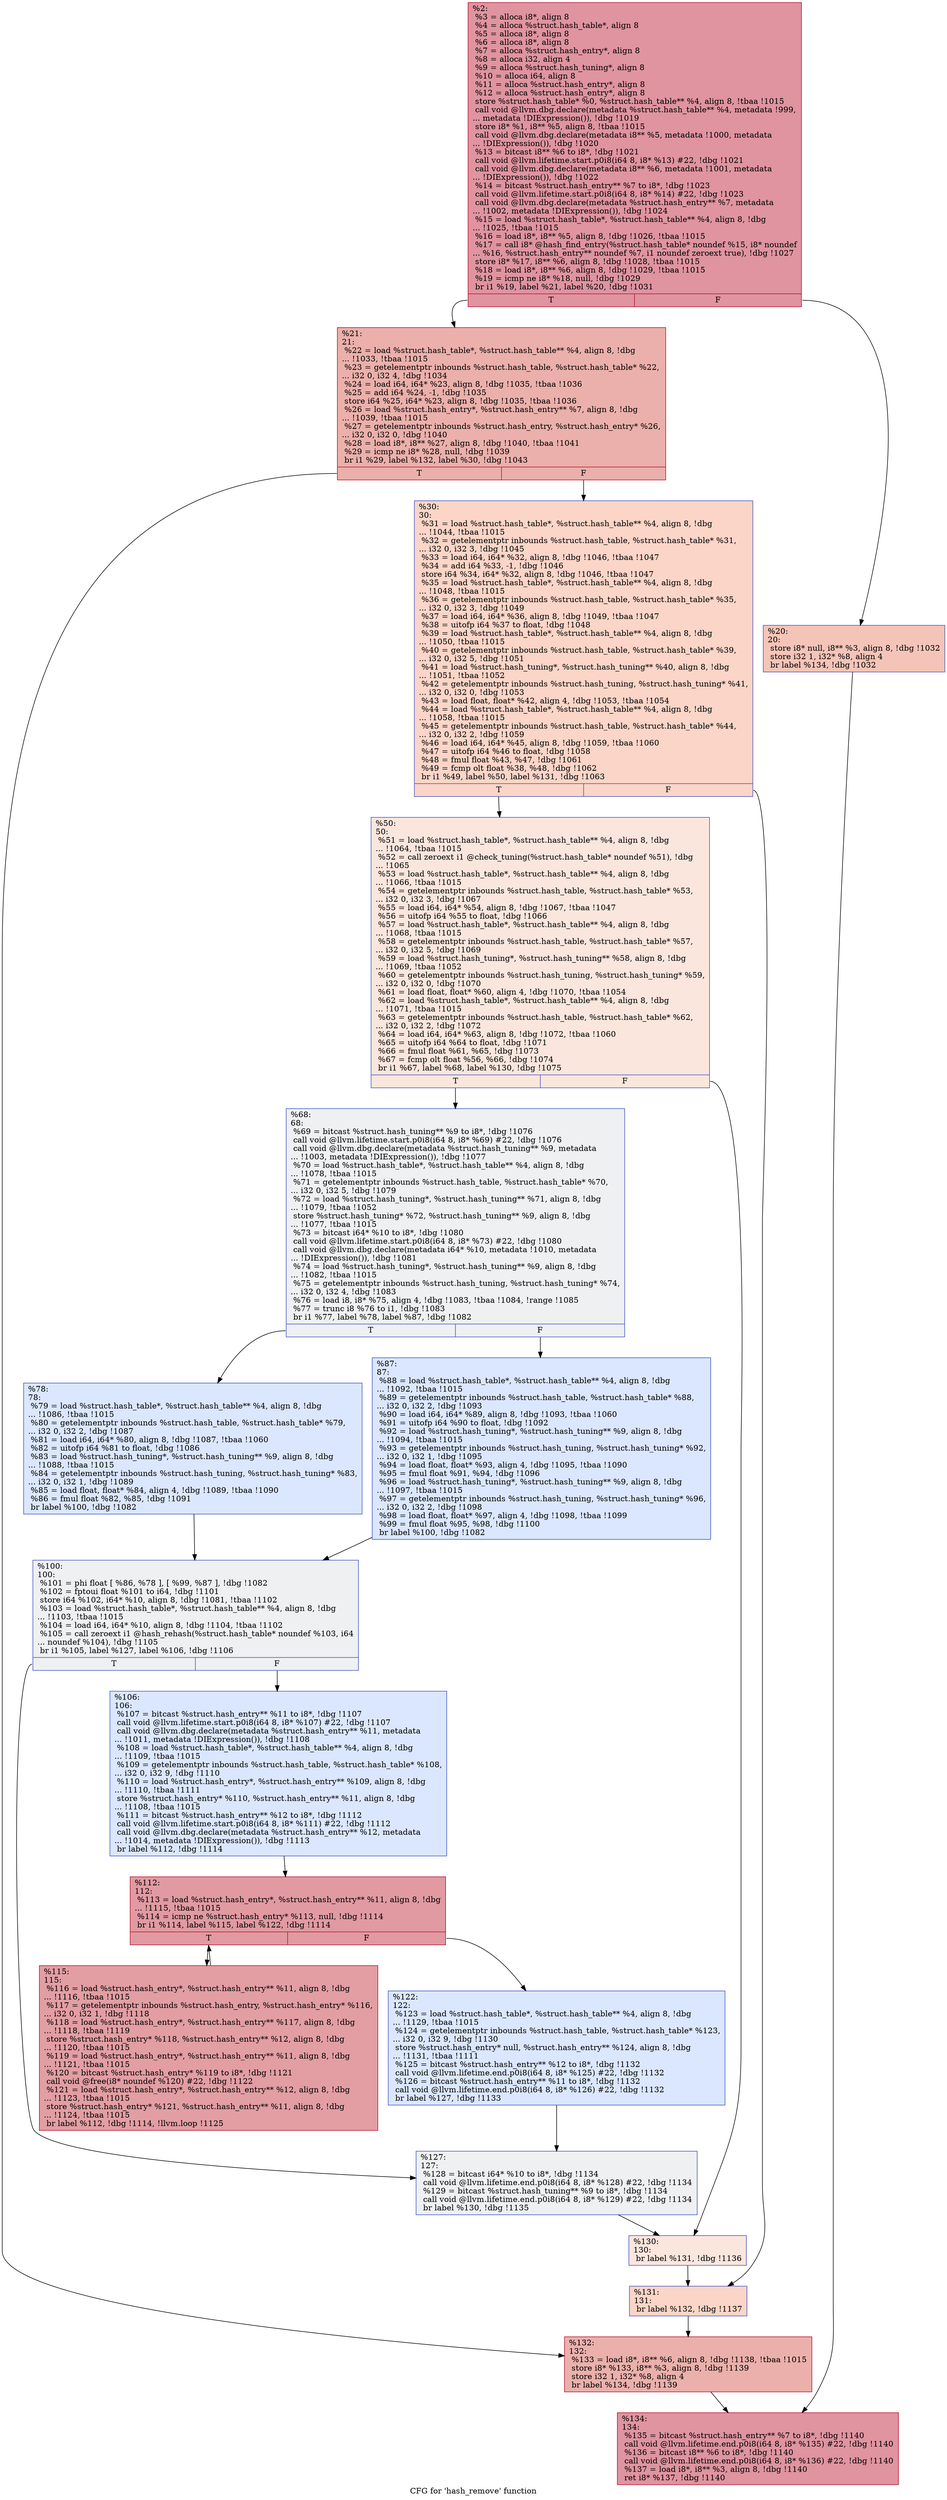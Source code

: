 digraph "CFG for 'hash_remove' function" {
	label="CFG for 'hash_remove' function";

	Node0x22b16b0 [shape=record,color="#b70d28ff", style=filled, fillcolor="#b70d2870",label="{%2:\l  %3 = alloca i8*, align 8\l  %4 = alloca %struct.hash_table*, align 8\l  %5 = alloca i8*, align 8\l  %6 = alloca i8*, align 8\l  %7 = alloca %struct.hash_entry*, align 8\l  %8 = alloca i32, align 4\l  %9 = alloca %struct.hash_tuning*, align 8\l  %10 = alloca i64, align 8\l  %11 = alloca %struct.hash_entry*, align 8\l  %12 = alloca %struct.hash_entry*, align 8\l  store %struct.hash_table* %0, %struct.hash_table** %4, align 8, !tbaa !1015\l  call void @llvm.dbg.declare(metadata %struct.hash_table** %4, metadata !999,\l... metadata !DIExpression()), !dbg !1019\l  store i8* %1, i8** %5, align 8, !tbaa !1015\l  call void @llvm.dbg.declare(metadata i8** %5, metadata !1000, metadata\l... !DIExpression()), !dbg !1020\l  %13 = bitcast i8** %6 to i8*, !dbg !1021\l  call void @llvm.lifetime.start.p0i8(i64 8, i8* %13) #22, !dbg !1021\l  call void @llvm.dbg.declare(metadata i8** %6, metadata !1001, metadata\l... !DIExpression()), !dbg !1022\l  %14 = bitcast %struct.hash_entry** %7 to i8*, !dbg !1023\l  call void @llvm.lifetime.start.p0i8(i64 8, i8* %14) #22, !dbg !1023\l  call void @llvm.dbg.declare(metadata %struct.hash_entry** %7, metadata\l... !1002, metadata !DIExpression()), !dbg !1024\l  %15 = load %struct.hash_table*, %struct.hash_table** %4, align 8, !dbg\l... !1025, !tbaa !1015\l  %16 = load i8*, i8** %5, align 8, !dbg !1026, !tbaa !1015\l  %17 = call i8* @hash_find_entry(%struct.hash_table* noundef %15, i8* noundef\l... %16, %struct.hash_entry** noundef %7, i1 noundef zeroext true), !dbg !1027\l  store i8* %17, i8** %6, align 8, !dbg !1028, !tbaa !1015\l  %18 = load i8*, i8** %6, align 8, !dbg !1029, !tbaa !1015\l  %19 = icmp ne i8* %18, null, !dbg !1029\l  br i1 %19, label %21, label %20, !dbg !1031\l|{<s0>T|<s1>F}}"];
	Node0x22b16b0:s0 -> Node0x22b17f0;
	Node0x22b16b0:s1 -> Node0x22b17a0;
	Node0x22b17a0 [shape=record,color="#3d50c3ff", style=filled, fillcolor="#e97a5f70",label="{%20:\l20:                                               \l  store i8* null, i8** %3, align 8, !dbg !1032\l  store i32 1, i32* %8, align 4\l  br label %134, !dbg !1032\l}"];
	Node0x22b17a0 -> Node0x22b1ca0;
	Node0x22b17f0 [shape=record,color="#b70d28ff", style=filled, fillcolor="#d24b4070",label="{%21:\l21:                                               \l  %22 = load %struct.hash_table*, %struct.hash_table** %4, align 8, !dbg\l... !1033, !tbaa !1015\l  %23 = getelementptr inbounds %struct.hash_table, %struct.hash_table* %22,\l... i32 0, i32 4, !dbg !1034\l  %24 = load i64, i64* %23, align 8, !dbg !1035, !tbaa !1036\l  %25 = add i64 %24, -1, !dbg !1035\l  store i64 %25, i64* %23, align 8, !dbg !1035, !tbaa !1036\l  %26 = load %struct.hash_entry*, %struct.hash_entry** %7, align 8, !dbg\l... !1039, !tbaa !1015\l  %27 = getelementptr inbounds %struct.hash_entry, %struct.hash_entry* %26,\l... i32 0, i32 0, !dbg !1040\l  %28 = load i8*, i8** %27, align 8, !dbg !1040, !tbaa !1041\l  %29 = icmp ne i8* %28, null, !dbg !1039\l  br i1 %29, label %132, label %30, !dbg !1043\l|{<s0>T|<s1>F}}"];
	Node0x22b17f0:s0 -> Node0x22b1c50;
	Node0x22b17f0:s1 -> Node0x22b1840;
	Node0x22b1840 [shape=record,color="#3d50c3ff", style=filled, fillcolor="#f5a08170",label="{%30:\l30:                                               \l  %31 = load %struct.hash_table*, %struct.hash_table** %4, align 8, !dbg\l... !1044, !tbaa !1015\l  %32 = getelementptr inbounds %struct.hash_table, %struct.hash_table* %31,\l... i32 0, i32 3, !dbg !1045\l  %33 = load i64, i64* %32, align 8, !dbg !1046, !tbaa !1047\l  %34 = add i64 %33, -1, !dbg !1046\l  store i64 %34, i64* %32, align 8, !dbg !1046, !tbaa !1047\l  %35 = load %struct.hash_table*, %struct.hash_table** %4, align 8, !dbg\l... !1048, !tbaa !1015\l  %36 = getelementptr inbounds %struct.hash_table, %struct.hash_table* %35,\l... i32 0, i32 3, !dbg !1049\l  %37 = load i64, i64* %36, align 8, !dbg !1049, !tbaa !1047\l  %38 = uitofp i64 %37 to float, !dbg !1048\l  %39 = load %struct.hash_table*, %struct.hash_table** %4, align 8, !dbg\l... !1050, !tbaa !1015\l  %40 = getelementptr inbounds %struct.hash_table, %struct.hash_table* %39,\l... i32 0, i32 5, !dbg !1051\l  %41 = load %struct.hash_tuning*, %struct.hash_tuning** %40, align 8, !dbg\l... !1051, !tbaa !1052\l  %42 = getelementptr inbounds %struct.hash_tuning, %struct.hash_tuning* %41,\l... i32 0, i32 0, !dbg !1053\l  %43 = load float, float* %42, align 4, !dbg !1053, !tbaa !1054\l  %44 = load %struct.hash_table*, %struct.hash_table** %4, align 8, !dbg\l... !1058, !tbaa !1015\l  %45 = getelementptr inbounds %struct.hash_table, %struct.hash_table* %44,\l... i32 0, i32 2, !dbg !1059\l  %46 = load i64, i64* %45, align 8, !dbg !1059, !tbaa !1060\l  %47 = uitofp i64 %46 to float, !dbg !1058\l  %48 = fmul float %43, %47, !dbg !1061\l  %49 = fcmp olt float %38, %48, !dbg !1062\l  br i1 %49, label %50, label %131, !dbg !1063\l|{<s0>T|<s1>F}}"];
	Node0x22b1840:s0 -> Node0x22b1890;
	Node0x22b1840:s1 -> Node0x22b1c00;
	Node0x22b1890 [shape=record,color="#3d50c3ff", style=filled, fillcolor="#f3c7b170",label="{%50:\l50:                                               \l  %51 = load %struct.hash_table*, %struct.hash_table** %4, align 8, !dbg\l... !1064, !tbaa !1015\l  %52 = call zeroext i1 @check_tuning(%struct.hash_table* noundef %51), !dbg\l... !1065\l  %53 = load %struct.hash_table*, %struct.hash_table** %4, align 8, !dbg\l... !1066, !tbaa !1015\l  %54 = getelementptr inbounds %struct.hash_table, %struct.hash_table* %53,\l... i32 0, i32 3, !dbg !1067\l  %55 = load i64, i64* %54, align 8, !dbg !1067, !tbaa !1047\l  %56 = uitofp i64 %55 to float, !dbg !1066\l  %57 = load %struct.hash_table*, %struct.hash_table** %4, align 8, !dbg\l... !1068, !tbaa !1015\l  %58 = getelementptr inbounds %struct.hash_table, %struct.hash_table* %57,\l... i32 0, i32 5, !dbg !1069\l  %59 = load %struct.hash_tuning*, %struct.hash_tuning** %58, align 8, !dbg\l... !1069, !tbaa !1052\l  %60 = getelementptr inbounds %struct.hash_tuning, %struct.hash_tuning* %59,\l... i32 0, i32 0, !dbg !1070\l  %61 = load float, float* %60, align 4, !dbg !1070, !tbaa !1054\l  %62 = load %struct.hash_table*, %struct.hash_table** %4, align 8, !dbg\l... !1071, !tbaa !1015\l  %63 = getelementptr inbounds %struct.hash_table, %struct.hash_table* %62,\l... i32 0, i32 2, !dbg !1072\l  %64 = load i64, i64* %63, align 8, !dbg !1072, !tbaa !1060\l  %65 = uitofp i64 %64 to float, !dbg !1071\l  %66 = fmul float %61, %65, !dbg !1073\l  %67 = fcmp olt float %56, %66, !dbg !1074\l  br i1 %67, label %68, label %130, !dbg !1075\l|{<s0>T|<s1>F}}"];
	Node0x22b1890:s0 -> Node0x22b18e0;
	Node0x22b1890:s1 -> Node0x22b1bb0;
	Node0x22b18e0 [shape=record,color="#3d50c3ff", style=filled, fillcolor="#d9dce170",label="{%68:\l68:                                               \l  %69 = bitcast %struct.hash_tuning** %9 to i8*, !dbg !1076\l  call void @llvm.lifetime.start.p0i8(i64 8, i8* %69) #22, !dbg !1076\l  call void @llvm.dbg.declare(metadata %struct.hash_tuning** %9, metadata\l... !1003, metadata !DIExpression()), !dbg !1077\l  %70 = load %struct.hash_table*, %struct.hash_table** %4, align 8, !dbg\l... !1078, !tbaa !1015\l  %71 = getelementptr inbounds %struct.hash_table, %struct.hash_table* %70,\l... i32 0, i32 5, !dbg !1079\l  %72 = load %struct.hash_tuning*, %struct.hash_tuning** %71, align 8, !dbg\l... !1079, !tbaa !1052\l  store %struct.hash_tuning* %72, %struct.hash_tuning** %9, align 8, !dbg\l... !1077, !tbaa !1015\l  %73 = bitcast i64* %10 to i8*, !dbg !1080\l  call void @llvm.lifetime.start.p0i8(i64 8, i8* %73) #22, !dbg !1080\l  call void @llvm.dbg.declare(metadata i64* %10, metadata !1010, metadata\l... !DIExpression()), !dbg !1081\l  %74 = load %struct.hash_tuning*, %struct.hash_tuning** %9, align 8, !dbg\l... !1082, !tbaa !1015\l  %75 = getelementptr inbounds %struct.hash_tuning, %struct.hash_tuning* %74,\l... i32 0, i32 4, !dbg !1083\l  %76 = load i8, i8* %75, align 4, !dbg !1083, !tbaa !1084, !range !1085\l  %77 = trunc i8 %76 to i1, !dbg !1083\l  br i1 %77, label %78, label %87, !dbg !1082\l|{<s0>T|<s1>F}}"];
	Node0x22b18e0:s0 -> Node0x22b1930;
	Node0x22b18e0:s1 -> Node0x22b1980;
	Node0x22b1930 [shape=record,color="#3d50c3ff", style=filled, fillcolor="#aec9fc70",label="{%78:\l78:                                               \l  %79 = load %struct.hash_table*, %struct.hash_table** %4, align 8, !dbg\l... !1086, !tbaa !1015\l  %80 = getelementptr inbounds %struct.hash_table, %struct.hash_table* %79,\l... i32 0, i32 2, !dbg !1087\l  %81 = load i64, i64* %80, align 8, !dbg !1087, !tbaa !1060\l  %82 = uitofp i64 %81 to float, !dbg !1086\l  %83 = load %struct.hash_tuning*, %struct.hash_tuning** %9, align 8, !dbg\l... !1088, !tbaa !1015\l  %84 = getelementptr inbounds %struct.hash_tuning, %struct.hash_tuning* %83,\l... i32 0, i32 1, !dbg !1089\l  %85 = load float, float* %84, align 4, !dbg !1089, !tbaa !1090\l  %86 = fmul float %82, %85, !dbg !1091\l  br label %100, !dbg !1082\l}"];
	Node0x22b1930 -> Node0x22b19d0;
	Node0x22b1980 [shape=record,color="#3d50c3ff", style=filled, fillcolor="#aec9fc70",label="{%87:\l87:                                               \l  %88 = load %struct.hash_table*, %struct.hash_table** %4, align 8, !dbg\l... !1092, !tbaa !1015\l  %89 = getelementptr inbounds %struct.hash_table, %struct.hash_table* %88,\l... i32 0, i32 2, !dbg !1093\l  %90 = load i64, i64* %89, align 8, !dbg !1093, !tbaa !1060\l  %91 = uitofp i64 %90 to float, !dbg !1092\l  %92 = load %struct.hash_tuning*, %struct.hash_tuning** %9, align 8, !dbg\l... !1094, !tbaa !1015\l  %93 = getelementptr inbounds %struct.hash_tuning, %struct.hash_tuning* %92,\l... i32 0, i32 1, !dbg !1095\l  %94 = load float, float* %93, align 4, !dbg !1095, !tbaa !1090\l  %95 = fmul float %91, %94, !dbg !1096\l  %96 = load %struct.hash_tuning*, %struct.hash_tuning** %9, align 8, !dbg\l... !1097, !tbaa !1015\l  %97 = getelementptr inbounds %struct.hash_tuning, %struct.hash_tuning* %96,\l... i32 0, i32 2, !dbg !1098\l  %98 = load float, float* %97, align 4, !dbg !1098, !tbaa !1099\l  %99 = fmul float %95, %98, !dbg !1100\l  br label %100, !dbg !1082\l}"];
	Node0x22b1980 -> Node0x22b19d0;
	Node0x22b19d0 [shape=record,color="#3d50c3ff", style=filled, fillcolor="#d9dce170",label="{%100:\l100:                                              \l  %101 = phi float [ %86, %78 ], [ %99, %87 ], !dbg !1082\l  %102 = fptoui float %101 to i64, !dbg !1101\l  store i64 %102, i64* %10, align 8, !dbg !1081, !tbaa !1102\l  %103 = load %struct.hash_table*, %struct.hash_table** %4, align 8, !dbg\l... !1103, !tbaa !1015\l  %104 = load i64, i64* %10, align 8, !dbg !1104, !tbaa !1102\l  %105 = call zeroext i1 @hash_rehash(%struct.hash_table* noundef %103, i64\l... noundef %104), !dbg !1105\l  br i1 %105, label %127, label %106, !dbg !1106\l|{<s0>T|<s1>F}}"];
	Node0x22b19d0:s0 -> Node0x22b1b60;
	Node0x22b19d0:s1 -> Node0x22b1a20;
	Node0x22b1a20 [shape=record,color="#3d50c3ff", style=filled, fillcolor="#aec9fc70",label="{%106:\l106:                                              \l  %107 = bitcast %struct.hash_entry** %11 to i8*, !dbg !1107\l  call void @llvm.lifetime.start.p0i8(i64 8, i8* %107) #22, !dbg !1107\l  call void @llvm.dbg.declare(metadata %struct.hash_entry** %11, metadata\l... !1011, metadata !DIExpression()), !dbg !1108\l  %108 = load %struct.hash_table*, %struct.hash_table** %4, align 8, !dbg\l... !1109, !tbaa !1015\l  %109 = getelementptr inbounds %struct.hash_table, %struct.hash_table* %108,\l... i32 0, i32 9, !dbg !1110\l  %110 = load %struct.hash_entry*, %struct.hash_entry** %109, align 8, !dbg\l... !1110, !tbaa !1111\l  store %struct.hash_entry* %110, %struct.hash_entry** %11, align 8, !dbg\l... !1108, !tbaa !1015\l  %111 = bitcast %struct.hash_entry** %12 to i8*, !dbg !1112\l  call void @llvm.lifetime.start.p0i8(i64 8, i8* %111) #22, !dbg !1112\l  call void @llvm.dbg.declare(metadata %struct.hash_entry** %12, metadata\l... !1014, metadata !DIExpression()), !dbg !1113\l  br label %112, !dbg !1114\l}"];
	Node0x22b1a20 -> Node0x22b1a70;
	Node0x22b1a70 [shape=record,color="#b70d28ff", style=filled, fillcolor="#bb1b2c70",label="{%112:\l112:                                              \l  %113 = load %struct.hash_entry*, %struct.hash_entry** %11, align 8, !dbg\l... !1115, !tbaa !1015\l  %114 = icmp ne %struct.hash_entry* %113, null, !dbg !1114\l  br i1 %114, label %115, label %122, !dbg !1114\l|{<s0>T|<s1>F}}"];
	Node0x22b1a70:s0 -> Node0x22b1ac0;
	Node0x22b1a70:s1 -> Node0x22b1b10;
	Node0x22b1ac0 [shape=record,color="#b70d28ff", style=filled, fillcolor="#be242e70",label="{%115:\l115:                                              \l  %116 = load %struct.hash_entry*, %struct.hash_entry** %11, align 8, !dbg\l... !1116, !tbaa !1015\l  %117 = getelementptr inbounds %struct.hash_entry, %struct.hash_entry* %116,\l... i32 0, i32 1, !dbg !1118\l  %118 = load %struct.hash_entry*, %struct.hash_entry** %117, align 8, !dbg\l... !1118, !tbaa !1119\l  store %struct.hash_entry* %118, %struct.hash_entry** %12, align 8, !dbg\l... !1120, !tbaa !1015\l  %119 = load %struct.hash_entry*, %struct.hash_entry** %11, align 8, !dbg\l... !1121, !tbaa !1015\l  %120 = bitcast %struct.hash_entry* %119 to i8*, !dbg !1121\l  call void @free(i8* noundef %120) #22, !dbg !1122\l  %121 = load %struct.hash_entry*, %struct.hash_entry** %12, align 8, !dbg\l... !1123, !tbaa !1015\l  store %struct.hash_entry* %121, %struct.hash_entry** %11, align 8, !dbg\l... !1124, !tbaa !1015\l  br label %112, !dbg !1114, !llvm.loop !1125\l}"];
	Node0x22b1ac0 -> Node0x22b1a70;
	Node0x22b1b10 [shape=record,color="#3d50c3ff", style=filled, fillcolor="#aec9fc70",label="{%122:\l122:                                              \l  %123 = load %struct.hash_table*, %struct.hash_table** %4, align 8, !dbg\l... !1129, !tbaa !1015\l  %124 = getelementptr inbounds %struct.hash_table, %struct.hash_table* %123,\l... i32 0, i32 9, !dbg !1130\l  store %struct.hash_entry* null, %struct.hash_entry** %124, align 8, !dbg\l... !1131, !tbaa !1111\l  %125 = bitcast %struct.hash_entry** %12 to i8*, !dbg !1132\l  call void @llvm.lifetime.end.p0i8(i64 8, i8* %125) #22, !dbg !1132\l  %126 = bitcast %struct.hash_entry** %11 to i8*, !dbg !1132\l  call void @llvm.lifetime.end.p0i8(i64 8, i8* %126) #22, !dbg !1132\l  br label %127, !dbg !1133\l}"];
	Node0x22b1b10 -> Node0x22b1b60;
	Node0x22b1b60 [shape=record,color="#3d50c3ff", style=filled, fillcolor="#d9dce170",label="{%127:\l127:                                              \l  %128 = bitcast i64* %10 to i8*, !dbg !1134\l  call void @llvm.lifetime.end.p0i8(i64 8, i8* %128) #22, !dbg !1134\l  %129 = bitcast %struct.hash_tuning** %9 to i8*, !dbg !1134\l  call void @llvm.lifetime.end.p0i8(i64 8, i8* %129) #22, !dbg !1134\l  br label %130, !dbg !1135\l}"];
	Node0x22b1b60 -> Node0x22b1bb0;
	Node0x22b1bb0 [shape=record,color="#3d50c3ff", style=filled, fillcolor="#f3c7b170",label="{%130:\l130:                                              \l  br label %131, !dbg !1136\l}"];
	Node0x22b1bb0 -> Node0x22b1c00;
	Node0x22b1c00 [shape=record,color="#3d50c3ff", style=filled, fillcolor="#f5a08170",label="{%131:\l131:                                              \l  br label %132, !dbg !1137\l}"];
	Node0x22b1c00 -> Node0x22b1c50;
	Node0x22b1c50 [shape=record,color="#b70d28ff", style=filled, fillcolor="#d24b4070",label="{%132:\l132:                                              \l  %133 = load i8*, i8** %6, align 8, !dbg !1138, !tbaa !1015\l  store i8* %133, i8** %3, align 8, !dbg !1139\l  store i32 1, i32* %8, align 4\l  br label %134, !dbg !1139\l}"];
	Node0x22b1c50 -> Node0x22b1ca0;
	Node0x22b1ca0 [shape=record,color="#b70d28ff", style=filled, fillcolor="#b70d2870",label="{%134:\l134:                                              \l  %135 = bitcast %struct.hash_entry** %7 to i8*, !dbg !1140\l  call void @llvm.lifetime.end.p0i8(i64 8, i8* %135) #22, !dbg !1140\l  %136 = bitcast i8** %6 to i8*, !dbg !1140\l  call void @llvm.lifetime.end.p0i8(i64 8, i8* %136) #22, !dbg !1140\l  %137 = load i8*, i8** %3, align 8, !dbg !1140\l  ret i8* %137, !dbg !1140\l}"];
}

